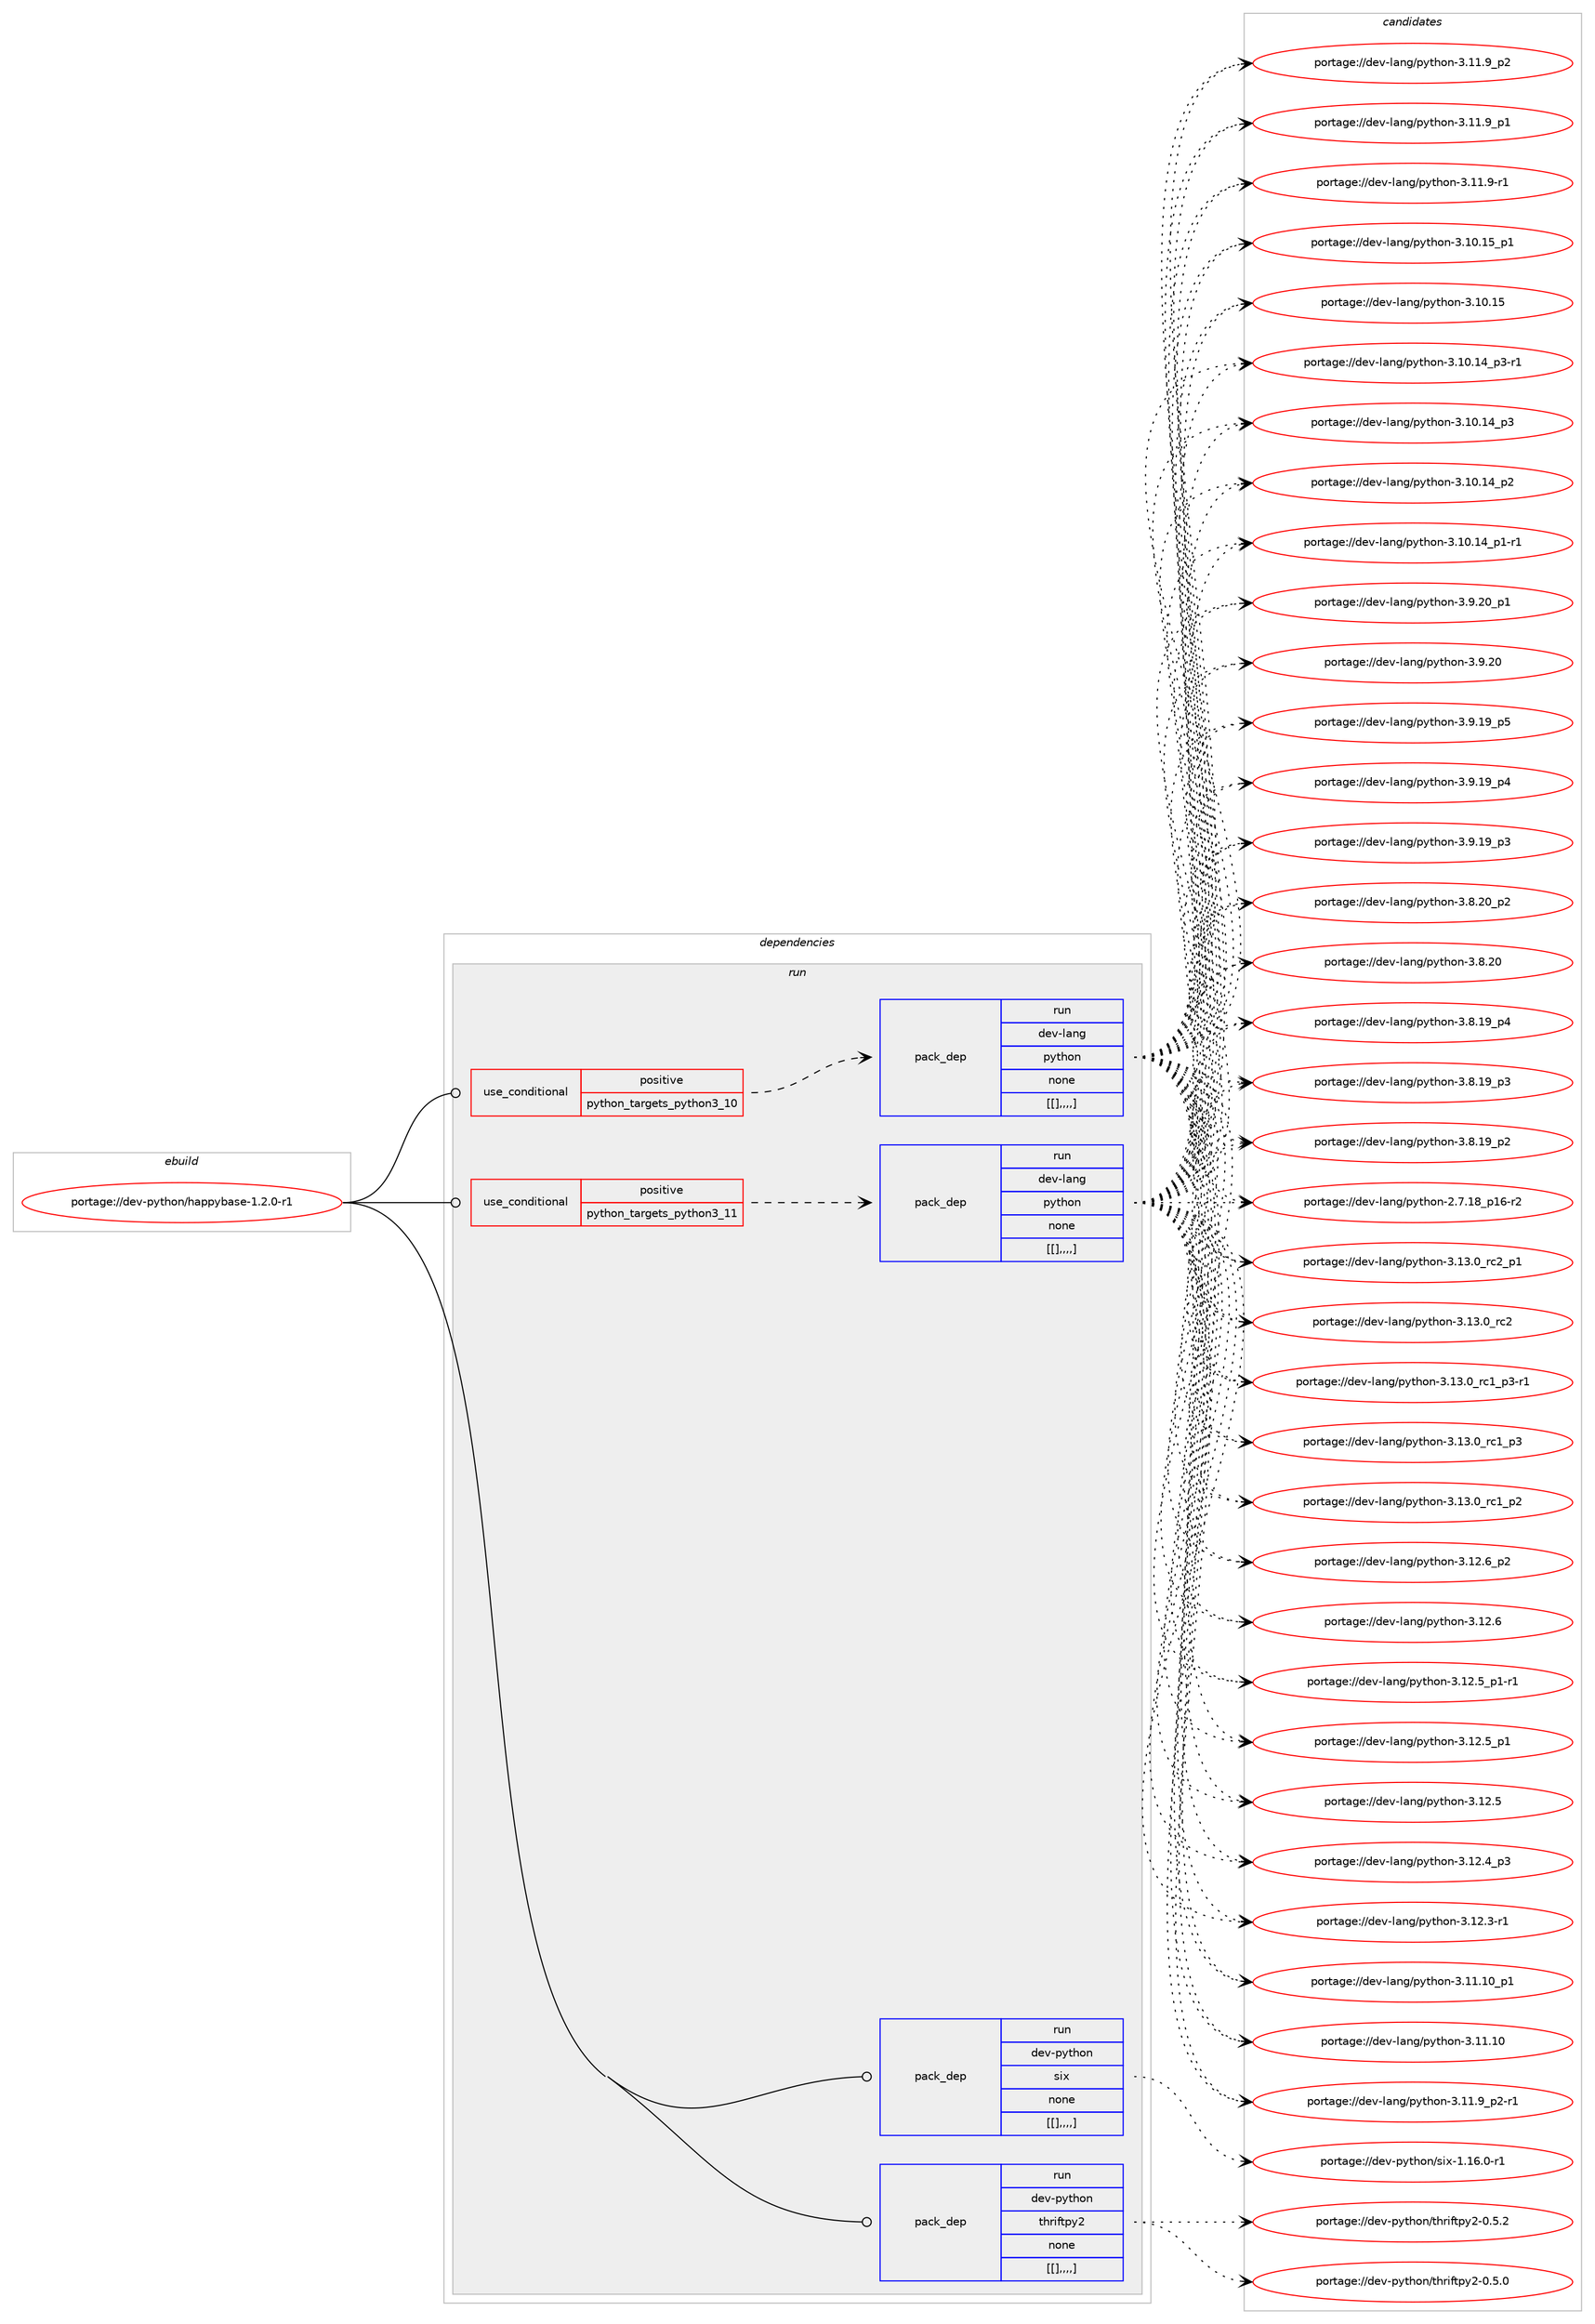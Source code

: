 digraph prolog {

# *************
# Graph options
# *************

newrank=true;
concentrate=true;
compound=true;
graph [rankdir=LR,fontname=Helvetica,fontsize=10,ranksep=1.5];#, ranksep=2.5, nodesep=0.2];
edge  [arrowhead=vee];
node  [fontname=Helvetica,fontsize=10];

# **********
# The ebuild
# **********

subgraph cluster_leftcol {
color=gray;
label=<<i>ebuild</i>>;
id [label="portage://dev-python/happybase-1.2.0-r1", color=red, width=4, href="../dev-python/happybase-1.2.0-r1.svg"];
}

# ****************
# The dependencies
# ****************

subgraph cluster_midcol {
color=gray;
label=<<i>dependencies</i>>;
subgraph cluster_compile {
fillcolor="#eeeeee";
style=filled;
label=<<i>compile</i>>;
}
subgraph cluster_compileandrun {
fillcolor="#eeeeee";
style=filled;
label=<<i>compile and run</i>>;
}
subgraph cluster_run {
fillcolor="#eeeeee";
style=filled;
label=<<i>run</i>>;
subgraph cond34406 {
dependency149262 [label=<<TABLE BORDER="0" CELLBORDER="1" CELLSPACING="0" CELLPADDING="4"><TR><TD ROWSPAN="3" CELLPADDING="10">use_conditional</TD></TR><TR><TD>positive</TD></TR><TR><TD>python_targets_python3_10</TD></TR></TABLE>>, shape=none, color=red];
subgraph pack113642 {
dependency149263 [label=<<TABLE BORDER="0" CELLBORDER="1" CELLSPACING="0" CELLPADDING="4" WIDTH="220"><TR><TD ROWSPAN="6" CELLPADDING="30">pack_dep</TD></TR><TR><TD WIDTH="110">run</TD></TR><TR><TD>dev-lang</TD></TR><TR><TD>python</TD></TR><TR><TD>none</TD></TR><TR><TD>[[],,,,]</TD></TR></TABLE>>, shape=none, color=blue];
}
dependency149262:e -> dependency149263:w [weight=20,style="dashed",arrowhead="vee"];
}
id:e -> dependency149262:w [weight=20,style="solid",arrowhead="odot"];
subgraph cond34407 {
dependency149264 [label=<<TABLE BORDER="0" CELLBORDER="1" CELLSPACING="0" CELLPADDING="4"><TR><TD ROWSPAN="3" CELLPADDING="10">use_conditional</TD></TR><TR><TD>positive</TD></TR><TR><TD>python_targets_python3_11</TD></TR></TABLE>>, shape=none, color=red];
subgraph pack113643 {
dependency149265 [label=<<TABLE BORDER="0" CELLBORDER="1" CELLSPACING="0" CELLPADDING="4" WIDTH="220"><TR><TD ROWSPAN="6" CELLPADDING="30">pack_dep</TD></TR><TR><TD WIDTH="110">run</TD></TR><TR><TD>dev-lang</TD></TR><TR><TD>python</TD></TR><TR><TD>none</TD></TR><TR><TD>[[],,,,]</TD></TR></TABLE>>, shape=none, color=blue];
}
dependency149264:e -> dependency149265:w [weight=20,style="dashed",arrowhead="vee"];
}
id:e -> dependency149264:w [weight=20,style="solid",arrowhead="odot"];
subgraph pack113644 {
dependency149266 [label=<<TABLE BORDER="0" CELLBORDER="1" CELLSPACING="0" CELLPADDING="4" WIDTH="220"><TR><TD ROWSPAN="6" CELLPADDING="30">pack_dep</TD></TR><TR><TD WIDTH="110">run</TD></TR><TR><TD>dev-python</TD></TR><TR><TD>six</TD></TR><TR><TD>none</TD></TR><TR><TD>[[],,,,]</TD></TR></TABLE>>, shape=none, color=blue];
}
id:e -> dependency149266:w [weight=20,style="solid",arrowhead="odot"];
subgraph pack113645 {
dependency149267 [label=<<TABLE BORDER="0" CELLBORDER="1" CELLSPACING="0" CELLPADDING="4" WIDTH="220"><TR><TD ROWSPAN="6" CELLPADDING="30">pack_dep</TD></TR><TR><TD WIDTH="110">run</TD></TR><TR><TD>dev-python</TD></TR><TR><TD>thriftpy2</TD></TR><TR><TD>none</TD></TR><TR><TD>[[],,,,]</TD></TR></TABLE>>, shape=none, color=blue];
}
id:e -> dependency149267:w [weight=20,style="solid",arrowhead="odot"];
}
}

# **************
# The candidates
# **************

subgraph cluster_choices {
rank=same;
color=gray;
label=<<i>candidates</i>>;

subgraph choice113642 {
color=black;
nodesep=1;
choice100101118451089711010347112121116104111110455146495146489511499509511249 [label="portage://dev-lang/python-3.13.0_rc2_p1", color=red, width=4,href="../dev-lang/python-3.13.0_rc2_p1.svg"];
choice10010111845108971101034711212111610411111045514649514648951149950 [label="portage://dev-lang/python-3.13.0_rc2", color=red, width=4,href="../dev-lang/python-3.13.0_rc2.svg"];
choice1001011184510897110103471121211161041111104551464951464895114994995112514511449 [label="portage://dev-lang/python-3.13.0_rc1_p3-r1", color=red, width=4,href="../dev-lang/python-3.13.0_rc1_p3-r1.svg"];
choice100101118451089711010347112121116104111110455146495146489511499499511251 [label="portage://dev-lang/python-3.13.0_rc1_p3", color=red, width=4,href="../dev-lang/python-3.13.0_rc1_p3.svg"];
choice100101118451089711010347112121116104111110455146495146489511499499511250 [label="portage://dev-lang/python-3.13.0_rc1_p2", color=red, width=4,href="../dev-lang/python-3.13.0_rc1_p2.svg"];
choice100101118451089711010347112121116104111110455146495046549511250 [label="portage://dev-lang/python-3.12.6_p2", color=red, width=4,href="../dev-lang/python-3.12.6_p2.svg"];
choice10010111845108971101034711212111610411111045514649504654 [label="portage://dev-lang/python-3.12.6", color=red, width=4,href="../dev-lang/python-3.12.6.svg"];
choice1001011184510897110103471121211161041111104551464950465395112494511449 [label="portage://dev-lang/python-3.12.5_p1-r1", color=red, width=4,href="../dev-lang/python-3.12.5_p1-r1.svg"];
choice100101118451089711010347112121116104111110455146495046539511249 [label="portage://dev-lang/python-3.12.5_p1", color=red, width=4,href="../dev-lang/python-3.12.5_p1.svg"];
choice10010111845108971101034711212111610411111045514649504653 [label="portage://dev-lang/python-3.12.5", color=red, width=4,href="../dev-lang/python-3.12.5.svg"];
choice100101118451089711010347112121116104111110455146495046529511251 [label="portage://dev-lang/python-3.12.4_p3", color=red, width=4,href="../dev-lang/python-3.12.4_p3.svg"];
choice100101118451089711010347112121116104111110455146495046514511449 [label="portage://dev-lang/python-3.12.3-r1", color=red, width=4,href="../dev-lang/python-3.12.3-r1.svg"];
choice10010111845108971101034711212111610411111045514649494649489511249 [label="portage://dev-lang/python-3.11.10_p1", color=red, width=4,href="../dev-lang/python-3.11.10_p1.svg"];
choice1001011184510897110103471121211161041111104551464949464948 [label="portage://dev-lang/python-3.11.10", color=red, width=4,href="../dev-lang/python-3.11.10.svg"];
choice1001011184510897110103471121211161041111104551464949465795112504511449 [label="portage://dev-lang/python-3.11.9_p2-r1", color=red, width=4,href="../dev-lang/python-3.11.9_p2-r1.svg"];
choice100101118451089711010347112121116104111110455146494946579511250 [label="portage://dev-lang/python-3.11.9_p2", color=red, width=4,href="../dev-lang/python-3.11.9_p2.svg"];
choice100101118451089711010347112121116104111110455146494946579511249 [label="portage://dev-lang/python-3.11.9_p1", color=red, width=4,href="../dev-lang/python-3.11.9_p1.svg"];
choice100101118451089711010347112121116104111110455146494946574511449 [label="portage://dev-lang/python-3.11.9-r1", color=red, width=4,href="../dev-lang/python-3.11.9-r1.svg"];
choice10010111845108971101034711212111610411111045514649484649539511249 [label="portage://dev-lang/python-3.10.15_p1", color=red, width=4,href="../dev-lang/python-3.10.15_p1.svg"];
choice1001011184510897110103471121211161041111104551464948464953 [label="portage://dev-lang/python-3.10.15", color=red, width=4,href="../dev-lang/python-3.10.15.svg"];
choice100101118451089711010347112121116104111110455146494846495295112514511449 [label="portage://dev-lang/python-3.10.14_p3-r1", color=red, width=4,href="../dev-lang/python-3.10.14_p3-r1.svg"];
choice10010111845108971101034711212111610411111045514649484649529511251 [label="portage://dev-lang/python-3.10.14_p3", color=red, width=4,href="../dev-lang/python-3.10.14_p3.svg"];
choice10010111845108971101034711212111610411111045514649484649529511250 [label="portage://dev-lang/python-3.10.14_p2", color=red, width=4,href="../dev-lang/python-3.10.14_p2.svg"];
choice100101118451089711010347112121116104111110455146494846495295112494511449 [label="portage://dev-lang/python-3.10.14_p1-r1", color=red, width=4,href="../dev-lang/python-3.10.14_p1-r1.svg"];
choice100101118451089711010347112121116104111110455146574650489511249 [label="portage://dev-lang/python-3.9.20_p1", color=red, width=4,href="../dev-lang/python-3.9.20_p1.svg"];
choice10010111845108971101034711212111610411111045514657465048 [label="portage://dev-lang/python-3.9.20", color=red, width=4,href="../dev-lang/python-3.9.20.svg"];
choice100101118451089711010347112121116104111110455146574649579511253 [label="portage://dev-lang/python-3.9.19_p5", color=red, width=4,href="../dev-lang/python-3.9.19_p5.svg"];
choice100101118451089711010347112121116104111110455146574649579511252 [label="portage://dev-lang/python-3.9.19_p4", color=red, width=4,href="../dev-lang/python-3.9.19_p4.svg"];
choice100101118451089711010347112121116104111110455146574649579511251 [label="portage://dev-lang/python-3.9.19_p3", color=red, width=4,href="../dev-lang/python-3.9.19_p3.svg"];
choice100101118451089711010347112121116104111110455146564650489511250 [label="portage://dev-lang/python-3.8.20_p2", color=red, width=4,href="../dev-lang/python-3.8.20_p2.svg"];
choice10010111845108971101034711212111610411111045514656465048 [label="portage://dev-lang/python-3.8.20", color=red, width=4,href="../dev-lang/python-3.8.20.svg"];
choice100101118451089711010347112121116104111110455146564649579511252 [label="portage://dev-lang/python-3.8.19_p4", color=red, width=4,href="../dev-lang/python-3.8.19_p4.svg"];
choice100101118451089711010347112121116104111110455146564649579511251 [label="portage://dev-lang/python-3.8.19_p3", color=red, width=4,href="../dev-lang/python-3.8.19_p3.svg"];
choice100101118451089711010347112121116104111110455146564649579511250 [label="portage://dev-lang/python-3.8.19_p2", color=red, width=4,href="../dev-lang/python-3.8.19_p2.svg"];
choice100101118451089711010347112121116104111110455046554649569511249544511450 [label="portage://dev-lang/python-2.7.18_p16-r2", color=red, width=4,href="../dev-lang/python-2.7.18_p16-r2.svg"];
dependency149263:e -> choice100101118451089711010347112121116104111110455146495146489511499509511249:w [style=dotted,weight="100"];
dependency149263:e -> choice10010111845108971101034711212111610411111045514649514648951149950:w [style=dotted,weight="100"];
dependency149263:e -> choice1001011184510897110103471121211161041111104551464951464895114994995112514511449:w [style=dotted,weight="100"];
dependency149263:e -> choice100101118451089711010347112121116104111110455146495146489511499499511251:w [style=dotted,weight="100"];
dependency149263:e -> choice100101118451089711010347112121116104111110455146495146489511499499511250:w [style=dotted,weight="100"];
dependency149263:e -> choice100101118451089711010347112121116104111110455146495046549511250:w [style=dotted,weight="100"];
dependency149263:e -> choice10010111845108971101034711212111610411111045514649504654:w [style=dotted,weight="100"];
dependency149263:e -> choice1001011184510897110103471121211161041111104551464950465395112494511449:w [style=dotted,weight="100"];
dependency149263:e -> choice100101118451089711010347112121116104111110455146495046539511249:w [style=dotted,weight="100"];
dependency149263:e -> choice10010111845108971101034711212111610411111045514649504653:w [style=dotted,weight="100"];
dependency149263:e -> choice100101118451089711010347112121116104111110455146495046529511251:w [style=dotted,weight="100"];
dependency149263:e -> choice100101118451089711010347112121116104111110455146495046514511449:w [style=dotted,weight="100"];
dependency149263:e -> choice10010111845108971101034711212111610411111045514649494649489511249:w [style=dotted,weight="100"];
dependency149263:e -> choice1001011184510897110103471121211161041111104551464949464948:w [style=dotted,weight="100"];
dependency149263:e -> choice1001011184510897110103471121211161041111104551464949465795112504511449:w [style=dotted,weight="100"];
dependency149263:e -> choice100101118451089711010347112121116104111110455146494946579511250:w [style=dotted,weight="100"];
dependency149263:e -> choice100101118451089711010347112121116104111110455146494946579511249:w [style=dotted,weight="100"];
dependency149263:e -> choice100101118451089711010347112121116104111110455146494946574511449:w [style=dotted,weight="100"];
dependency149263:e -> choice10010111845108971101034711212111610411111045514649484649539511249:w [style=dotted,weight="100"];
dependency149263:e -> choice1001011184510897110103471121211161041111104551464948464953:w [style=dotted,weight="100"];
dependency149263:e -> choice100101118451089711010347112121116104111110455146494846495295112514511449:w [style=dotted,weight="100"];
dependency149263:e -> choice10010111845108971101034711212111610411111045514649484649529511251:w [style=dotted,weight="100"];
dependency149263:e -> choice10010111845108971101034711212111610411111045514649484649529511250:w [style=dotted,weight="100"];
dependency149263:e -> choice100101118451089711010347112121116104111110455146494846495295112494511449:w [style=dotted,weight="100"];
dependency149263:e -> choice100101118451089711010347112121116104111110455146574650489511249:w [style=dotted,weight="100"];
dependency149263:e -> choice10010111845108971101034711212111610411111045514657465048:w [style=dotted,weight="100"];
dependency149263:e -> choice100101118451089711010347112121116104111110455146574649579511253:w [style=dotted,weight="100"];
dependency149263:e -> choice100101118451089711010347112121116104111110455146574649579511252:w [style=dotted,weight="100"];
dependency149263:e -> choice100101118451089711010347112121116104111110455146574649579511251:w [style=dotted,weight="100"];
dependency149263:e -> choice100101118451089711010347112121116104111110455146564650489511250:w [style=dotted,weight="100"];
dependency149263:e -> choice10010111845108971101034711212111610411111045514656465048:w [style=dotted,weight="100"];
dependency149263:e -> choice100101118451089711010347112121116104111110455146564649579511252:w [style=dotted,weight="100"];
dependency149263:e -> choice100101118451089711010347112121116104111110455146564649579511251:w [style=dotted,weight="100"];
dependency149263:e -> choice100101118451089711010347112121116104111110455146564649579511250:w [style=dotted,weight="100"];
dependency149263:e -> choice100101118451089711010347112121116104111110455046554649569511249544511450:w [style=dotted,weight="100"];
}
subgraph choice113643 {
color=black;
nodesep=1;
choice100101118451089711010347112121116104111110455146495146489511499509511249 [label="portage://dev-lang/python-3.13.0_rc2_p1", color=red, width=4,href="../dev-lang/python-3.13.0_rc2_p1.svg"];
choice10010111845108971101034711212111610411111045514649514648951149950 [label="portage://dev-lang/python-3.13.0_rc2", color=red, width=4,href="../dev-lang/python-3.13.0_rc2.svg"];
choice1001011184510897110103471121211161041111104551464951464895114994995112514511449 [label="portage://dev-lang/python-3.13.0_rc1_p3-r1", color=red, width=4,href="../dev-lang/python-3.13.0_rc1_p3-r1.svg"];
choice100101118451089711010347112121116104111110455146495146489511499499511251 [label="portage://dev-lang/python-3.13.0_rc1_p3", color=red, width=4,href="../dev-lang/python-3.13.0_rc1_p3.svg"];
choice100101118451089711010347112121116104111110455146495146489511499499511250 [label="portage://dev-lang/python-3.13.0_rc1_p2", color=red, width=4,href="../dev-lang/python-3.13.0_rc1_p2.svg"];
choice100101118451089711010347112121116104111110455146495046549511250 [label="portage://dev-lang/python-3.12.6_p2", color=red, width=4,href="../dev-lang/python-3.12.6_p2.svg"];
choice10010111845108971101034711212111610411111045514649504654 [label="portage://dev-lang/python-3.12.6", color=red, width=4,href="../dev-lang/python-3.12.6.svg"];
choice1001011184510897110103471121211161041111104551464950465395112494511449 [label="portage://dev-lang/python-3.12.5_p1-r1", color=red, width=4,href="../dev-lang/python-3.12.5_p1-r1.svg"];
choice100101118451089711010347112121116104111110455146495046539511249 [label="portage://dev-lang/python-3.12.5_p1", color=red, width=4,href="../dev-lang/python-3.12.5_p1.svg"];
choice10010111845108971101034711212111610411111045514649504653 [label="portage://dev-lang/python-3.12.5", color=red, width=4,href="../dev-lang/python-3.12.5.svg"];
choice100101118451089711010347112121116104111110455146495046529511251 [label="portage://dev-lang/python-3.12.4_p3", color=red, width=4,href="../dev-lang/python-3.12.4_p3.svg"];
choice100101118451089711010347112121116104111110455146495046514511449 [label="portage://dev-lang/python-3.12.3-r1", color=red, width=4,href="../dev-lang/python-3.12.3-r1.svg"];
choice10010111845108971101034711212111610411111045514649494649489511249 [label="portage://dev-lang/python-3.11.10_p1", color=red, width=4,href="../dev-lang/python-3.11.10_p1.svg"];
choice1001011184510897110103471121211161041111104551464949464948 [label="portage://dev-lang/python-3.11.10", color=red, width=4,href="../dev-lang/python-3.11.10.svg"];
choice1001011184510897110103471121211161041111104551464949465795112504511449 [label="portage://dev-lang/python-3.11.9_p2-r1", color=red, width=4,href="../dev-lang/python-3.11.9_p2-r1.svg"];
choice100101118451089711010347112121116104111110455146494946579511250 [label="portage://dev-lang/python-3.11.9_p2", color=red, width=4,href="../dev-lang/python-3.11.9_p2.svg"];
choice100101118451089711010347112121116104111110455146494946579511249 [label="portage://dev-lang/python-3.11.9_p1", color=red, width=4,href="../dev-lang/python-3.11.9_p1.svg"];
choice100101118451089711010347112121116104111110455146494946574511449 [label="portage://dev-lang/python-3.11.9-r1", color=red, width=4,href="../dev-lang/python-3.11.9-r1.svg"];
choice10010111845108971101034711212111610411111045514649484649539511249 [label="portage://dev-lang/python-3.10.15_p1", color=red, width=4,href="../dev-lang/python-3.10.15_p1.svg"];
choice1001011184510897110103471121211161041111104551464948464953 [label="portage://dev-lang/python-3.10.15", color=red, width=4,href="../dev-lang/python-3.10.15.svg"];
choice100101118451089711010347112121116104111110455146494846495295112514511449 [label="portage://dev-lang/python-3.10.14_p3-r1", color=red, width=4,href="../dev-lang/python-3.10.14_p3-r1.svg"];
choice10010111845108971101034711212111610411111045514649484649529511251 [label="portage://dev-lang/python-3.10.14_p3", color=red, width=4,href="../dev-lang/python-3.10.14_p3.svg"];
choice10010111845108971101034711212111610411111045514649484649529511250 [label="portage://dev-lang/python-3.10.14_p2", color=red, width=4,href="../dev-lang/python-3.10.14_p2.svg"];
choice100101118451089711010347112121116104111110455146494846495295112494511449 [label="portage://dev-lang/python-3.10.14_p1-r1", color=red, width=4,href="../dev-lang/python-3.10.14_p1-r1.svg"];
choice100101118451089711010347112121116104111110455146574650489511249 [label="portage://dev-lang/python-3.9.20_p1", color=red, width=4,href="../dev-lang/python-3.9.20_p1.svg"];
choice10010111845108971101034711212111610411111045514657465048 [label="portage://dev-lang/python-3.9.20", color=red, width=4,href="../dev-lang/python-3.9.20.svg"];
choice100101118451089711010347112121116104111110455146574649579511253 [label="portage://dev-lang/python-3.9.19_p5", color=red, width=4,href="../dev-lang/python-3.9.19_p5.svg"];
choice100101118451089711010347112121116104111110455146574649579511252 [label="portage://dev-lang/python-3.9.19_p4", color=red, width=4,href="../dev-lang/python-3.9.19_p4.svg"];
choice100101118451089711010347112121116104111110455146574649579511251 [label="portage://dev-lang/python-3.9.19_p3", color=red, width=4,href="../dev-lang/python-3.9.19_p3.svg"];
choice100101118451089711010347112121116104111110455146564650489511250 [label="portage://dev-lang/python-3.8.20_p2", color=red, width=4,href="../dev-lang/python-3.8.20_p2.svg"];
choice10010111845108971101034711212111610411111045514656465048 [label="portage://dev-lang/python-3.8.20", color=red, width=4,href="../dev-lang/python-3.8.20.svg"];
choice100101118451089711010347112121116104111110455146564649579511252 [label="portage://dev-lang/python-3.8.19_p4", color=red, width=4,href="../dev-lang/python-3.8.19_p4.svg"];
choice100101118451089711010347112121116104111110455146564649579511251 [label="portage://dev-lang/python-3.8.19_p3", color=red, width=4,href="../dev-lang/python-3.8.19_p3.svg"];
choice100101118451089711010347112121116104111110455146564649579511250 [label="portage://dev-lang/python-3.8.19_p2", color=red, width=4,href="../dev-lang/python-3.8.19_p2.svg"];
choice100101118451089711010347112121116104111110455046554649569511249544511450 [label="portage://dev-lang/python-2.7.18_p16-r2", color=red, width=4,href="../dev-lang/python-2.7.18_p16-r2.svg"];
dependency149265:e -> choice100101118451089711010347112121116104111110455146495146489511499509511249:w [style=dotted,weight="100"];
dependency149265:e -> choice10010111845108971101034711212111610411111045514649514648951149950:w [style=dotted,weight="100"];
dependency149265:e -> choice1001011184510897110103471121211161041111104551464951464895114994995112514511449:w [style=dotted,weight="100"];
dependency149265:e -> choice100101118451089711010347112121116104111110455146495146489511499499511251:w [style=dotted,weight="100"];
dependency149265:e -> choice100101118451089711010347112121116104111110455146495146489511499499511250:w [style=dotted,weight="100"];
dependency149265:e -> choice100101118451089711010347112121116104111110455146495046549511250:w [style=dotted,weight="100"];
dependency149265:e -> choice10010111845108971101034711212111610411111045514649504654:w [style=dotted,weight="100"];
dependency149265:e -> choice1001011184510897110103471121211161041111104551464950465395112494511449:w [style=dotted,weight="100"];
dependency149265:e -> choice100101118451089711010347112121116104111110455146495046539511249:w [style=dotted,weight="100"];
dependency149265:e -> choice10010111845108971101034711212111610411111045514649504653:w [style=dotted,weight="100"];
dependency149265:e -> choice100101118451089711010347112121116104111110455146495046529511251:w [style=dotted,weight="100"];
dependency149265:e -> choice100101118451089711010347112121116104111110455146495046514511449:w [style=dotted,weight="100"];
dependency149265:e -> choice10010111845108971101034711212111610411111045514649494649489511249:w [style=dotted,weight="100"];
dependency149265:e -> choice1001011184510897110103471121211161041111104551464949464948:w [style=dotted,weight="100"];
dependency149265:e -> choice1001011184510897110103471121211161041111104551464949465795112504511449:w [style=dotted,weight="100"];
dependency149265:e -> choice100101118451089711010347112121116104111110455146494946579511250:w [style=dotted,weight="100"];
dependency149265:e -> choice100101118451089711010347112121116104111110455146494946579511249:w [style=dotted,weight="100"];
dependency149265:e -> choice100101118451089711010347112121116104111110455146494946574511449:w [style=dotted,weight="100"];
dependency149265:e -> choice10010111845108971101034711212111610411111045514649484649539511249:w [style=dotted,weight="100"];
dependency149265:e -> choice1001011184510897110103471121211161041111104551464948464953:w [style=dotted,weight="100"];
dependency149265:e -> choice100101118451089711010347112121116104111110455146494846495295112514511449:w [style=dotted,weight="100"];
dependency149265:e -> choice10010111845108971101034711212111610411111045514649484649529511251:w [style=dotted,weight="100"];
dependency149265:e -> choice10010111845108971101034711212111610411111045514649484649529511250:w [style=dotted,weight="100"];
dependency149265:e -> choice100101118451089711010347112121116104111110455146494846495295112494511449:w [style=dotted,weight="100"];
dependency149265:e -> choice100101118451089711010347112121116104111110455146574650489511249:w [style=dotted,weight="100"];
dependency149265:e -> choice10010111845108971101034711212111610411111045514657465048:w [style=dotted,weight="100"];
dependency149265:e -> choice100101118451089711010347112121116104111110455146574649579511253:w [style=dotted,weight="100"];
dependency149265:e -> choice100101118451089711010347112121116104111110455146574649579511252:w [style=dotted,weight="100"];
dependency149265:e -> choice100101118451089711010347112121116104111110455146574649579511251:w [style=dotted,weight="100"];
dependency149265:e -> choice100101118451089711010347112121116104111110455146564650489511250:w [style=dotted,weight="100"];
dependency149265:e -> choice10010111845108971101034711212111610411111045514656465048:w [style=dotted,weight="100"];
dependency149265:e -> choice100101118451089711010347112121116104111110455146564649579511252:w [style=dotted,weight="100"];
dependency149265:e -> choice100101118451089711010347112121116104111110455146564649579511251:w [style=dotted,weight="100"];
dependency149265:e -> choice100101118451089711010347112121116104111110455146564649579511250:w [style=dotted,weight="100"];
dependency149265:e -> choice100101118451089711010347112121116104111110455046554649569511249544511450:w [style=dotted,weight="100"];
}
subgraph choice113644 {
color=black;
nodesep=1;
choice1001011184511212111610411111047115105120454946495446484511449 [label="portage://dev-python/six-1.16.0-r1", color=red, width=4,href="../dev-python/six-1.16.0-r1.svg"];
dependency149266:e -> choice1001011184511212111610411111047115105120454946495446484511449:w [style=dotted,weight="100"];
}
subgraph choice113645 {
color=black;
nodesep=1;
choice100101118451121211161041111104711610411410510211611212150454846534650 [label="portage://dev-python/thriftpy2-0.5.2", color=red, width=4,href="../dev-python/thriftpy2-0.5.2.svg"];
choice100101118451121211161041111104711610411410510211611212150454846534648 [label="portage://dev-python/thriftpy2-0.5.0", color=red, width=4,href="../dev-python/thriftpy2-0.5.0.svg"];
dependency149267:e -> choice100101118451121211161041111104711610411410510211611212150454846534650:w [style=dotted,weight="100"];
dependency149267:e -> choice100101118451121211161041111104711610411410510211611212150454846534648:w [style=dotted,weight="100"];
}
}

}
